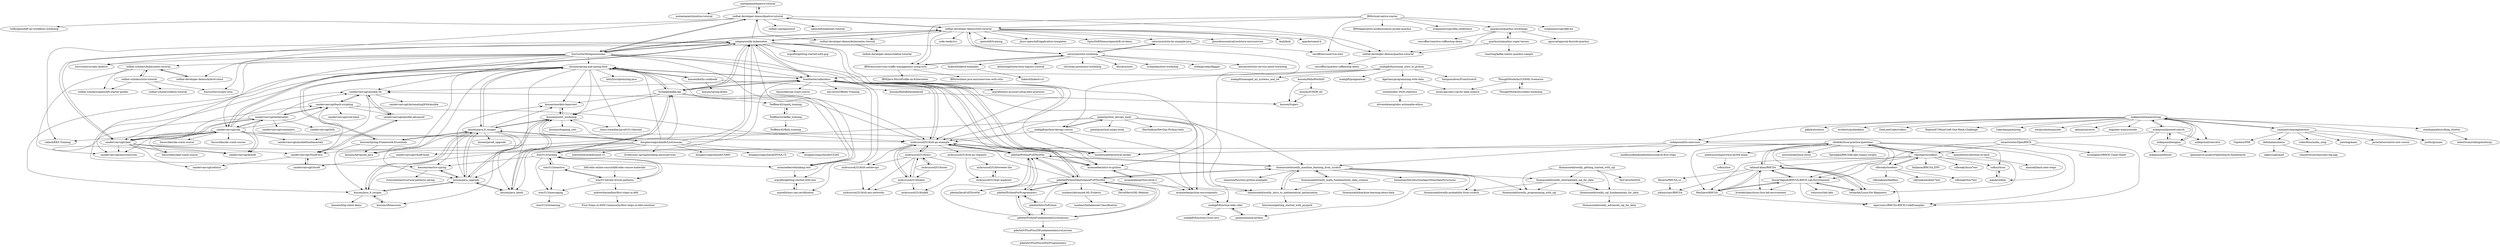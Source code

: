 digraph G {
"meteatamel/knative-tutorial" -> "redhat-developer-demos/knative-tutorial"
"meteatamel/knative-tutorial" -> "meteatamel/cloudrun-tutorial"
"redhat-developer-demos/istio-tutorial" -> "redhat-developer-demos/knative-tutorial"
"redhat-developer-demos/istio-tutorial" -> "OpenShiftDemos/openshift-cd-demo" ["e"=1]
"redhat-developer-demos/istio-tutorial" -> "redhat-developer-demos/quarkus-tutorial"
"redhat-developer-demos/istio-tutorial" -> "sebgoa/oreilly-kubernetes"
"redhat-developer-demos/istio-tutorial" -> "burrsutter/9stepsawesome"
"redhat-developer-demos/istio-tutorial" -> "saturnism/istio-by-example-java"
"redhat-developer-demos/istio-tutorial" -> "retroryan/istio-workshop"
"redhat-developer-demos/istio-tutorial" -> "jbossdemocentral/coolstore-microservice" ["e"=1]
"redhat-developer-demos/istio-tutorial" -> "redhat-developer-demos/kubernetes-tutorial"
"redhat-developer-demos/istio-tutorial" -> "kiali/kiali" ["e"=1]
"redhat-developer-demos/istio-tutorial" -> "IBM/microservices-traffic-management-using-istio"
"redhat-developer-demos/istio-tutorial" -> "apache/camel-k" ["e"=1]
"redhat-developer-demos/istio-tutorial" -> "code-ready/crc" ["e"=1]
"redhat-developer-demos/istio-tutorial" -> "openshift/training" ["e"=1]
"redhat-developer-demos/istio-tutorial" -> "jboss-openshift/application-templates" ["e"=1]
"razimantv/mazegenerator" -> "defndaines/meiro"
"razimantv/mazegenerator" -> "robertfoss/audio_shop" ["e"=1]
"razimantv/mazegenerator" -> "joewing/maze"
"razimantv/mazegenerator" -> "javierbyte/control-user-cursor" ["e"=1]
"razimantv/mazegenerator" -> "Gigoteur/PX8" ["e"=1]
"razimantv/mazegenerator" -> "jostbr/pymaze"
"razimantv/mazegenerator" -> "mikepound/mazesolving"
"mikepound/pwned-search" -> "mikepound/mazesolving"
"mikepound/pwned-search" -> "mikepound/tls-exercises"
"mikepound/pwned-search" -> "mikepound/enigma"
"mikepound/pwned-search" -> "mikepound/convolve"
"mikepound/pwned-search" -> "mikepound/feistel"
"noahgift/functional_intro_to_python" -> "brentlaster/safaridocs"
"noahgift/functional_intro_to_python" -> "noahgift/python-devops-course"
"noahgift/functional_intro_to_python" -> "bmtgoncalves/FromScratch"
"noahgift/functional_intro_to_python" -> "noahgift/managed_ml_systems_and_iot"
"noahgift/functional_intro_to_python" -> "noahgift/pragmaticai"
"noahgift/functional_intro_to_python" -> "dgerlanc/programming-with-data"
"mikepound/mazesolving" -> "mikepound/pwned-search"
"mikepound/mazesolving" -> "mikepound/enigma"
"mikepound/mazesolving" -> "razimantv/mazegenerator"
"mikepound/mazesolving" -> "mikepound/convolve"
"mikepound/mazesolving" -> "mikepound/tls-exercises"
"mikepound/mazesolving" -> "standupmaths/rolling_shutter"
"mikepound/mazesolving" -> "gkbrk/slowloris" ["e"=1]
"mikepound/mazesolving" -> "wroberts/pydaedalus"
"mikepound/mazesolving" -> "OneLoneCoder/videos" ["e"=1]
"mikepound/mazesolving" -> "Hopson97/MineCraft-One-Week-Challenge" ["e"=1]
"mikepound/mazesolving" -> "lukechampine/jsteg" ["e"=1]
"mikepound/mazesolving" -> "emojicode/emojicode" ["e"=1]
"mikepound/mazesolving" -> "openai/universe" ["e"=1]
"mikepound/mazesolving" -> "jostbr/pymaze"
"mikepound/mazesolving" -> "engineer-man/youtube" ["e"=1]
"redhat-developer-demos/knative-tutorial" -> "burrsutter/scripts-knative"
"redhat-developer-demos/knative-tutorial" -> "redhat-developer-demos/istio-tutorial"
"redhat-developer-demos/knative-tutorial" -> "redhat-developer-demos/quarkus-tutorial"
"redhat-developer-demos/knative-tutorial" -> "redhat-developer-demos/kubernetes-tutorial"
"redhat-developer-demos/knative-tutorial" -> "meteatamel/knative-tutorial"
"redhat-developer-demos/knative-tutorial" -> "redhat-cop/agnosticd" ["e"=1]
"redhat-developer-demos/knative-tutorial" -> "burrsutter/9stepsawesome"
"redhat-developer-demos/knative-tutorial" -> "openshift/pipelines-tutorial" ["e"=1]
"redhat-developer-demos/knative-tutorial" -> "willb/openshift-ml-workflows-workshop"
"mikepound/enigma" -> "mikepound/pwned-search"
"mikepound/enigma" -> "mikepound/mazesolving"
"mikepound/enigma" -> "mikepound/feistel"
"mikepound/enigma" -> "opensearch-project/OpenSearch-Dashboards" ["e"=1]
"chlebik/rhcsa-practice-questions" -> "rdbreak/rhcsa8env"
"chlebik/rhcsa-practice-questions" -> "iahmad-khan/RHCSA"
"chlebik/rhcsa-practice-questions" -> "AnwarYagoub/RHCSA-RHCE-Lab-Environment"
"chlebik/rhcsa-practice-questions" -> "techarkit/Linux-For-Beginners"
"chlebik/rhcsa-practice-questions" -> "jrandj/redhat"
"chlebik/rhcsa-practice-questions" -> "mateuszstompor/rhce-ex294-exam"
"chlebik/rhcsa-practice-questions" -> "RexDjere/RHCSA"
"chlebik/rhcsa-practice-questions" -> "morsonluke/linux-rhcsa"
"chlebik/rhcsa-practice-questions" -> "rdbreak/rhce8env"
"chlebik/rhcsa-practice-questions" -> "SpringEp/RHCSA8-labs-exams-scripts"
"chlebik/rhcsa-practice-questions" -> "ogavrisevs/RHCSA-RHCE-CodeExamples"
"chlebik/rhcsa-practice-questions" -> "soficx/rhcsa"
"chlebik/rhcsa-practice-questions" -> "sandervanvugt/rhce8-book"
"burrsutter/9stepsawesome" -> "redhat-developer-demos/knative-tutorial"
"burrsutter/9stepsawesome" -> "sebgoa/oreilly-kubernetes"
"burrsutter/9stepsawesome" -> "burrsutter/scripts-istio"
"burrsutter/9stepsawesome" -> "redhat-developer-demos/istio-tutorial"
"burrsutter/9stepsawesome" -> "redhat-scholars/kubernetes-tutorial"
"burrsutter/9stepsawesome" -> "sandervanvugt/cka"
"burrsutter/9stepsawesome" -> "sandervanvugt/ckad"
"burrsutter/9stepsawesome" -> "brentlaster/safaridocs"
"burrsutter/9stepsawesome" -> "sandervanvugt/ansible-3h"
"burrsutter/9stepsawesome" -> "nickrusso42518/slt-py-example"
"burrsutter/9stepsawesome" -> "looselytyped/practical-docker"
"burrsutter/9stepsawesome" -> "ariannedee/rethinking-rest"
"burrsutter/9stepsawesome" -> "burrsutter/scripts-knative"
"burrsutter/9stepsawesome" -> "sandervanvugt/kub4h"
"burrsutter/9stepsawesome" -> "kousen/spring-and-spring-boot"
"nickrusso42518/racc" -> "nickrusso42518/natm"
"nickrusso42518/racc" -> "nickrusso42518/mkfd"
"nickrusso42518/racc" -> "nickrusso42518/slt-py-example"
"nickrusso42518/racc" -> "nickrusso42518/slt-ans-networks"
"nickrusso42518/racc" -> "nickrusso42518/nots"
"nickrusso42518/racc" -> "nickrusso42518/slt-netdevops"
"sandervanvugt/rhce8" -> "sandervanvugt/rhce8-live"
"sandervanvugt/rhce8-live" -> "sandervanvugt/ansible-advanced"
"sandervanvugt/rhce8-live" -> "sandervanvugt/rhce8"
"sandervanvugt/rhce8-live" -> "sandervanvugt/selinux"
"mikepound/tls-exercises" -> "ianmiell/introduction-to-bash"
"mikepound/tls-exercises" -> "thomasnield/oreilly_machine_learning_from_scratch"
"mikepound/tls-exercises" -> "looselytyped/practical-docker"
"mikepound/tls-exercises" -> "madhusudhankonda/elasticsearch-first-steps"
"rdbreak/rhcsa8env" -> "rdbreak/rhce8env"
"rdbreak/rhcsa8env" -> "chlebik/rhcsa-practice-questions"
"rdbreak/rhcsa8env" -> "rdbreak/rhcsa7env"
"rdbreak/rhcsa8env" -> "soficx/rhcsa"
"rdbreak/rhcsa8env" -> "RexDjere/RHCSA"
"rdbreak/rhcsa8env" -> "iahmad-khan/RHCSA"
"rdbreak/rhcsa8env" -> "techarkit/Linux-For-Beginners"
"rdbreak/rhcsa8env" -> "AnwarYagoub/RHCSA-RHCE-Lab-Environment"
"rdbreak/rhcsa8env" -> "theJaxon/RHCSA_ENV"
"techarkit/Linux-For-Beginners" -> "iahmad-khan/RHCSA"
"techarkit/Linux-For-Beginners" -> "AnwarYagoub/RHCSA-RHCE-Lab-Environment"
"redhat-developer-demos/hybrid-cloud" -> "redhat-scholars/kubernetes-tutorial"
"redhat-scholars/kubernetes-tutorial" -> "redhat-developer-demos/hybrid-cloud"
"redhat-scholars/kubernetes-tutorial" -> "redhat-scholars/istio-tutorial"
"redhat-scholars/kubernetes-tutorial" -> "sandervanvugt/microservices"
"redhat-scholars/kubernetes-tutorial" -> "redhat-scholars/openshift-starter-guides"
"wmr513/reactive" -> "wmr513/event-driven-patterns"
"wmr513/reactive" -> "wmr513/caching"
"wmr513/reactive" -> "wmr513/messaging"
"thomasnield/oreilly_intro_to_mathematical_optimization" -> "htorrence/getting_started_with_pyspark"
"thomasnield/oreilly_intro_to_mathematical_optimization" -> "thomasnield/oreilly_machine_learning_from_scratch"
"retroryan/istio-workshop" -> "saturnism/istio-by-example-java"
"retroryan/istio-workshop" -> "srinandan/istio-workshop"
"retroryan/istio-workshop" -> "kelseyhightower/istio-ingress-tutorial" ["e"=1]
"retroryan/istio-workshop" -> "christian-posta/istio-workshop"
"retroryan/istio-workshop" -> "IBM/microservices-traffic-management-using-istio"
"retroryan/istio-workshop" -> "redhat-developer-demos/istio-tutorial"
"retroryan/istio-workshop" -> "doczhcn/istio" ["e"=1]
"retroryan/istio-workshop" -> "linkerd/linkerd-examples"
"retroryan/istio-workshop" -> "stefanprodan/flagger" ["e"=1]
"retroryan/istio-workshop" -> "leecalcote/istio-service-mesh-workshop"
"ariannedee/rethinking-rest" -> "arpcefxl/getting-started-with-aws"
"noahgift/python-devops-course" -> "paiml/python_devops_book"
"noahgift/python-devops-course" -> "ariannedee/python-environments"
"noahgift/python-devops-course" -> "looselytyped/practical-docker"
"noahgift/python-devops-course" -> "nickrusso42518/slt-py-example"
"douglascraigschmidt/LiveLessons" -> "kousen/java_8_recipes"
"douglascraigschmidt/LiveLessons" -> "douglascraigschmidt/POSA-15" ["e"=1]
"douglascraigschmidt/LiveLessons" -> "kousen/spring-and-spring-boot"
"douglascraigschmidt/LiveLessons" -> "douglascraigschmidt/CS282" ["e"=1]
"douglascraigschmidt/LiveLessons" -> "brentlaster/safaridocs"
"douglascraigschmidt/LiveLessons" -> "juleswhite/mobilecloud-15" ["e"=1]
"douglascraigschmidt/LiveLessons" -> "livelessons-spring/building-microservices" ["e"=1]
"douglascraigschmidt/LiveLessons" -> "sebgoa/oreilly-kubernetes"
"douglascraigschmidt/LiveLessons" -> "kousen/java_upgrade"
"douglascraigschmidt/LiveLessons" -> "kousen/java_9_recipes"
"douglascraigschmidt/LiveLessons" -> "kousen/junit5_workshop"
"douglascraigschmidt/LiveLessons" -> "douglascraigschmidt/CS891"
"douglascraigschmidt/LiveLessons" -> "wmr513/caching"
"douglascraigschmidt/LiveLessons" -> "SciSpike/kafka-lab"
"douglascraigschmidt/LiveLessons" -> "kousen/java_latest"
"kousen/java_8_recipes" -> "kousen/java_upgrade"
"kousen/java_8_recipes" -> "kousen/java_9_recipes"
"kousen/java_8_recipes" -> "kousen/cfboxscores"
"kousen/java_8_recipes" -> "kousen/junit5_workshop"
"kousen/java_8_recipes" -> "kousen/spring-and-spring-boot"
"kousen/java_8_recipes" -> "kousen/java8_upgrade"
"kousen/java_8_recipes" -> "kousen/Spring-Framework-Essentials"
"kousen/java_8_recipes" -> "kousen/Advanced_Java"
"kousen/java_8_recipes" -> "kousen/java_latest"
"kousen/java_8_recipes" -> "kousen/reactive-spring"
"kousen/java_8_recipes" -> "douglascraigschmidt/LiveLessons"
"kousen/java_8_recipes" -> "kousen/mockito-hamcrest"
"defndaines/meiro" -> "clojureverse/clojurians-log-app"
"defndaines/meiro" -> "oakes/Lightmod" ["e"=1]
"pdeitel/CPlusPlus20FundamentalsLiveLessons" -> "pdeitel/CPlusPlus20ForProgrammers"
"nickrusso42518/nots" -> "nickrusso42518/racc"
"nickrusso42518/nots" -> "nickrusso42518/natm"
"pdeitel/IntroToPython" -> "pdeitel/PythonForProgrammers"
"pdeitel/IntroToPython" -> "pdeitel/PythonFundamentalsLiveLessons"
"pdeitel/IntroToPython" -> "pdeitel/PythonDataScienceFullThrottle"
"IBM/microservices-traffic-management-using-istio" -> "IBM/resilient-java-microservices-with-istio"
"IBM/microservices-traffic-management-using-istio" -> "IBM/Java-MicroProfile-on-Kubernetes" ["e"=1]
"IBM/microservices-traffic-management-using-istio" -> "retroryan/istio-workshop"
"saturnism/istio-by-example-java" -> "retroryan/istio-workshop"
"saturnism/istio-by-example-java" -> "ewolff/microservice-istio" ["e"=1]
"ThoughtWorksInc/cd4ml-workshop" -> "ThoughtWorksInc/CD4ML-Scenarios"
"kousen/java_9_recipes" -> "kousen/cfboxscores"
"kousen/java_9_recipes" -> "kousen/java_8_recipes"
"kousen/java_9_recipes" -> "kousen/http-client-demo"
"kousen/java_9_recipes" -> "kousen/java_upgrade"
"pdeitel/PythonFullThrottle" -> "pdeitel/PythonDataScienceFullThrottle"
"pdeitel/PythonFullThrottle" -> "nickrusso42518/slt-py-example"
"pdeitel/PythonFullThrottle" -> "ariannedee/intro-to-python"
"pdeitel/PythonFullThrottle" -> "pdeitel/JavaFullThrottle"
"pdeitel/PythonFullThrottle" -> "pdeitel/PythonForProgrammers"
"pdeitel/PythonFullThrottle" -> "thomasnield/oreilly_machine_learning_from_scratch"
"sandervanvugt/cka" -> "sandervanvugt/ckad"
"sandervanvugt/cka" -> "sandervanvugt/kubernetes"
"sandervanvugt/cka" -> "sandervanvugt/ansible-3h"
"sandervanvugt/cka" -> "sandervanvugt/microservices"
"sandervanvugt/cka" -> "sebgoa/oreilly-kubernetes"
"sandervanvugt/cka" -> "sandervanvugt/bash-scripting"
"sandervanvugt/cka" -> "vallard/EKS-Training"
"sandervanvugt/cka" -> "bmuschko/cka-crash-course" ["e"=1]
"sandervanvugt/cka" -> "sandervanvugt/kub4h"
"sandervanvugt/cka" -> "nickrusso42518/slt-py-example"
"sandervanvugt/cka" -> "ariannedee/intro-to-python"
"sandervanvugt/cka" -> "sandervanvugt/ansiblefundamentals"
"sandervanvugt/cka" -> "bmuschko/cks-crash-course" ["e"=1]
"sandervanvugt/cka" -> "bmuschko/ckad-crash-course" ["e"=1]
"soficx/rhcsa" -> "jrandj/redhat"
"kousen/cfboxscores" -> "kousen/java_9_recipes"
"kousen/kotlin-cookbook" -> "kousen/spring-and-spring-boot"
"kousen/kotlin-cookbook" -> "kousen/HelloKotlinAndroid"
"kousen/kotlin-cookbook" -> "kousen/spring-kotlin"
"sebgoa/oreilly-kubernetes" -> "brentlaster/safaridocs"
"sebgoa/oreilly-kubernetes" -> "looselytyped/practical-docker"
"sebgoa/oreilly-kubernetes" -> "sandervanvugt/ckad"
"sebgoa/oreilly-kubernetes" -> "sandervanvugt/cka"
"sebgoa/oreilly-kubernetes" -> "arpcefxl/aws-account-setup-best-practices"
"sebgoa/oreilly-kubernetes" -> "SciSpike/kafka-lab"
"sebgoa/oreilly-kubernetes" -> "nickrusso42518/slt-py-example"
"sebgoa/oreilly-kubernetes" -> "burrsutter/9stepsawesome"
"sebgoa/oreilly-kubernetes" -> "ariannedee/rethinking-rest"
"sebgoa/oreilly-kubernetes" -> "wmr513/caching"
"sebgoa/oreilly-kubernetes" -> "redhat-developer-demos/istio-tutorial"
"sebgoa/oreilly-kubernetes" -> "ariannedee/intro-to-python"
"sebgoa/oreilly-kubernetes" -> "redhat-developer-demos/knative-tutorial"
"sebgoa/oreilly-kubernetes" -> "arpcefxl/getting-started-with-gcp"
"sebgoa/oreilly-kubernetes" -> "vallard/EKS-Training"
"texastwister/OpenRHCE" -> "rdbreak/rhcsa8env"
"texastwister/OpenRHCE" -> "AnwarYagoub/RHCSA-RHCE-Lab-Environment"
"texastwister/OpenRHCE" -> "ogavrisevs/RHCSA-RHCE-CodeExamples"
"texastwister/OpenRHCE" -> "mconigliaro/RHCE-Cheat-Sheet"
"thomasnield/oreilly_sql_fundamentals_for_data" -> "thomasnield/oreilly_intermediate_sql_for_data"
"thomasnield/oreilly_sql_fundamentals_for_data" -> "thomasnield/oreilly_advanced_sql_for_data" ["e"=1]
"sandervanvugt/ansible-3h" -> "sandervanvugt/ansible-advanced"
"sandervanvugt/ansible-3h" -> "sandervanvugt/ansiblefundamentals"
"sandervanvugt/ansible-3h" -> "sandervanvugt/bash-scripting"
"sandervanvugt/ansible-3h" -> "sandervanvugt/AutomatingWithAnsible"
"sandervanvugt/bash-scripting" -> "sandervanvugt/ansible-3h"
"sandervanvugt/bash-scripting" -> "sandervanvugt/ansible-advanced"
"sandervanvugt/bash-scripting" -> "sandervanvugt/kubernetes"
"sandervanvugt/bash-scripting" -> "sandervanvugt/rhce8-live"
"sandervanvugt/bash-scripting" -> "sandervanvugt/cool-bash"
"sandervanvugt/bash-scripting" -> "nickrusso42518/slt-py-example"
"pdeitel/PythonForProgrammers" -> "pdeitel/PythonFundamentalsLiveLessons"
"pdeitel/PythonForProgrammers" -> "pdeitel/PythonDataScienceFullThrottle"
"pdeitel/PythonForProgrammers" -> "pdeitel/PythonFullThrottle"
"pdeitel/PythonForProgrammers" -> "pdeitel/IntroToPython"
"kousen/Spring-Framework-Essentials" -> "kousen/spring-and-spring-boot"
"kousen/Spring-Framework-Essentials" -> "kousen/java_8_recipes"
"kousen/Spring-Framework-Essentials" -> "kousen/Advanced_Java"
"kousen/Spring-Framework-Essentials" -> "kousen/java_9_recipes"
"iahmad-khan/RHCSA" -> "AnwarYagoub/RHCSA-RHCE-Lab-Environment"
"iahmad-khan/RHCSA" -> "techarkit/Linux-For-Beginners"
"iahmad-khan/RHCSA" -> "RexDjere/RHCSA"
"iahmad-khan/RHCSA" -> "ogavrisevs/RHCSA-RHCE-CodeExamples"
"iahmad-khan/RHCSA" -> "fdicarlo/RHCSA_cs"
"iahmad-khan/RHCSA" -> "chlebik/rhcsa-practice-questions"
"iahmad-khan/RHCSA" -> "johnnystarr/RHCSA"
"iahmad-khan/RHCSA" -> "hvanderlaan/rhcsa-rhce-lab-environment"
"sandervanvugt/ckad" -> "sandervanvugt/cka"
"sandervanvugt/ckad" -> "sandervanvugt/kubernetes"
"sandervanvugt/ckad" -> "sandervanvugt/rhce8-live"
"sandervanvugt/ckad" -> "sandervanvugt/kub4h"
"sandervanvugt/ckad" -> "sebgoa/oreilly-kubernetes"
"sandervanvugt/ckad" -> "bmuschko/ckad-crash-course" ["e"=1]
"sandervanvugt/ckad" -> "sandervanvugt/microservices"
"sandervanvugt/ckad" -> "sandervanvugt/selinux"
"sandervanvugt/ckad" -> "sandervanvugt/bash-scripting"
"sandervanvugt/ckad" -> "looselytyped/practical-docker"
"thomasnield/oreilly_getting_started_with_sql" -> "thomasnield/oreilly_intermediate_sql_for_data"
"thomasnield/oreilly_getting_started_with_sql" -> "thomasnield/oreilly_programming_with_sql"
"thomasnield/oreilly_getting_started_with_sql" -> "TeoCalvo/teoSQL" ["e"=1]
"thomasnield/oreilly_getting_started_with_sql" -> "thomasnield/oreilly_sql_fundamentals_for_data"
"paiml/python_devops_book" -> "noahgift/python-devops-course"
"paiml/python_devops_book" -> "ariannedee/python-environments"
"paiml/python_devops_book" -> "paiml/practical-mlops-book" ["e"=1]
"paiml/python_devops_book" -> "thomasnield/oreilly_machine_learning_from_scratch"
"paiml/python_devops_book" -> "sandervanvugt/rhce8-live"
"paiml/python_devops_book" -> "nickrusso42518/slt-py-example"
"paiml/python_devops_book" -> "noahgift/function-bike-rider"
"paiml/python_devops_book" -> "HariSekhon/DevOps-Python-tools" ["e"=1]
"kousen/java_latest" -> "kousen/junit5_workshop"
"kousen/java_latest" -> "kousen/java_upgrade"
"wmr513/event-driven-patterns" -> "wmr513/reactive"
"wmr513/event-driven-patterns" -> "wmr513/caching"
"wmr513/event-driven-patterns" -> "wmr513/messaging"
"wmr513/event-driven-patterns" -> "andrewharmellaw/first-steps-in-ddd"
"kousen/mockito-hamcrest" -> "kousen/junit5_workshop"
"AnwarYagoub/RHCSA-RHCE-Lab-Environment" -> "iahmad-khan/RHCSA"
"AnwarYagoub/RHCSA-RHCE-Lab-Environment" -> "ogavrisevs/RHCSA-RHCE-CodeExamples"
"AnwarYagoub/RHCSA-RHCE-Lab-Environment" -> "hvanderlaan/rhcsa-rhce-lab-environment"
"AnwarYagoub/RHCSA-RHCE-Lab-Environment" -> "techarkit/Linux-For-Beginners"
"AnwarYagoub/RHCSA-RHCE-Lab-Environment" -> "vidurous/rhel-labs"
"AnwarYagoub/RHCSA-RHCE-Lab-Environment" -> "RexDjere/RHCSA"
"paiml/minimal-python" -> "noahgift/function-bike-rider"
"nickrusso42518/natm" -> "nickrusso42518/racc"
"nickrusso42518/natm" -> "nickrusso42518/slt-ans-networks"
"nickrusso42518/natm" -> "nickrusso42518/slt-py-example"
"nickrusso42518/natm" -> "nickrusso42518/mkfd"
"dgerlanc/programming-with-data" -> "zirmite/odsc-2020-statistics"
"dgerlanc/programming-with-data" -> "mona-kay/odsc-sql-for-data-science"
"kousen/junit5_workshop" -> "kousen/mockito-hamcrest"
"kousen/junit5_workshop" -> "kousen/java_upgrade"
"kousen/junit5_workshop" -> "kousen/java_latest"
"kousen/junit5_workshop" -> "kousen/java_8_recipes"
"kousen/junit5_workshop" -> "kousen/shopping_rest"
"kousen/junit5_workshop" -> "henri-tremblay/java91011beyond"
"thomasnield/oreilly_machine_learning_from_scratch" -> "thomasnield/oreilly_intro_to_mathematical_optimization"
"thomasnield/oreilly_machine_learning_from_scratch" -> "thomasnield/oreilly_math_fundamentals_data_science"
"thomasnield/oreilly_machine_learning_from_scratch" -> "thomasnield/oreilly_intermediate_sql_for_data"
"thomasnield/oreilly_machine_learning_from_scratch" -> "pdeitel/PythonDataScienceFullThrottle"
"thomasnield/oreilly_machine_learning_from_scratch" -> "shaunwa/function-python-examples"
"thomasnield/oreilly_machine_learning_from_scratch" -> "pdeitel/PythonFullThrottle"
"thomasnield/oreilly_machine_learning_from_scratch" -> "thomasnield/oreilly_programming_with_sql"
"thomasnield/oreilly_machine_learning_from_scratch" -> "thomasnield/oreilly-probability-from-scratch"
"thomasnield/oreilly_machine_learning_from_scratch" -> "heineman/IntroductionAlgorithmsDataStructures"
"thomasnield/oreilly_machine_learning_from_scratch" -> "paiml/minimal-python"
"kousen/spring-and-spring-boot" -> "kousen/Spring-Framework-Essentials"
"kousen/spring-and-spring-boot" -> "kousen/java_8_recipes"
"kousen/spring-and-spring-boot" -> "kousen/reactive-spring"
"kousen/spring-and-spring-boot" -> "kousen/java_upgrade"
"kousen/spring-and-spring-boot" -> "kousen/java_9_recipes"
"kousen/spring-and-spring-boot" -> "kousen/mockito-hamcrest"
"kousen/spring-and-spring-boot" -> "SciSpike/kafka-lab"
"kousen/spring-and-spring-boot" -> "kousen/kotlin-cookbook"
"kousen/spring-and-spring-boot" -> "brentlaster/safaridocs"
"kousen/spring-and-spring-boot" -> "kousen/Advanced_Java"
"kousen/spring-and-spring-boot" -> "henri-tremblay/java91011beyond"
"kousen/spring-and-spring-boot" -> "kousen/java_latest"
"kousen/spring-and-spring-boot" -> "kittylyst/optimizing-java"
"kousen/spring-and-spring-boot" -> "ariannedee/rethinking-rest"
"kousen/spring-and-spring-boot" -> "kousen/junit5_workshop"
"pdeitel/PythonFundamentalsLiveLessons" -> "pdeitel/PythonForProgrammers"
"pdeitel/PythonFundamentalsLiveLessons" -> "pdeitel/PythonDataScienceFullThrottle"
"pdeitel/PythonFundamentalsLiveLessons" -> "pdeitel/IntroToPython"
"pdeitel/PythonFundamentalsLiveLessons" -> "pdeitel/PythonFullThrottle"
"pdeitel/PythonFundamentalsLiveLessons" -> "pdeitel/CPlusPlus20FundamentalsLiveLessons"
"IBM/cloud-native-starter" -> "IBM/application-modernization-javaee-quarkus"
"IBM/cloud-native-starter" -> "eclipse/microprofile-conference"
"IBM/cloud-native-starter" -> "ewolff/microservice-istio" ["e"=1]
"IBM/cloud-native-starter" -> "quarkusio/quarkus-workshops"
"IBM/cloud-native-starter" -> "eclipse/microprofile-lra"
"IBM/cloud-native-starter" -> "redhat-developer-demos/istio-tutorial"
"IBM/cloud-native-starter" -> "IBM/microservices-traffic-management-using-istio"
"kousen/ICNDB_AS" -> "kousen/Supers"
"redhat-developer-demos/quarkus-tutorial" -> "cescoffier/quarkus-coffeeshop-demo"
"noahgift/function-bike-rider" -> "noahgift/functions-from-zero"
"noahgift/function-bike-rider" -> "paiml/minimal-python"
"pdeitel/CPlusPlus20ForProgrammers" -> "pdeitel/CPlusPlus20FundamentalsLiveLessons"
"nsadawi/Advanced-ML-Projects" -> "nsadawi/Imbalanced-Classification"
"ddd-edm-online-course/ddd-edm-course-materials" -> "wmr513/event-driven-patterns"
"pdeitel/PythonDataScienceFullThrottle" -> "pdeitel/PythonFullThrottle"
"pdeitel/PythonDataScienceFullThrottle" -> "thomasnield/oreilly_machine_learning_from_scratch"
"pdeitel/PythonDataScienceFullThrottle" -> "pdeitel/PythonFundamentalsLiveLessons"
"pdeitel/PythonDataScienceFullThrottle" -> "pdeitel/PythonForProgrammers"
"pdeitel/PythonDataScienceFullThrottle" -> "brentlaster/safaridocs"
"pdeitel/PythonDataScienceFullThrottle" -> "thomasnield/oreilly_intro_to_mathematical_optimization"
"pdeitel/PythonDataScienceFullThrottle" -> "nsadawi/Advanced-ML-Projects"
"pdeitel/PythonDataScienceFullThrottle" -> "nickrusso42518/slt-py-example"
"pdeitel/PythonDataScienceFullThrottle" -> "DavidMertz/ML-Webinar" ["e"=1]
"pdeitel/PythonDataScienceFullThrottle" -> "pdeitel/JavaFullThrottle"
"redhat-scholars/istio-tutorial" -> "redhat-scholars/kubernetes-tutorial"
"redhat-scholars/istio-tutorial" -> "redhat-scholars/tekton-tutorial"
"redhat-scholars/istio-tutorial" -> "burrsutter/scripts-istio"
"redhat-scholars/istio-tutorial" -> "redhat-scholars/openshift-starter-guides"
"SciSpike/kafka-lab" -> "wmr513/caching"
"SciSpike/kafka-lab" -> "kousen/mockito-hamcrest"
"SciSpike/kafka-lab" -> "brentlaster/safaridocs"
"SciSpike/kafka-lab" -> "kousen/spring-and-spring-boot"
"SciSpike/kafka-lab" -> "nickrusso42518/slt-py-example"
"SciSpike/kafka-lab" -> "sebgoa/oreilly-kubernetes"
"SciSpike/kafka-lab" -> "kousen/junit5_workshop"
"SciSpike/kafka-lab" -> "TedBear42/spark_training"
"RexDjere/RHCSA" -> "ogavrisevs/RHCSA-RHCE-CodeExamples"
"RexDjere/RHCSA" -> "iahmad-khan/RHCSA"
"RexDjere/RHCSA" -> "AnwarYagoub/RHCSA-RHCE-Lab-Environment"
"sandervanvugt/ansible-advanced" -> "sandervanvugt/ansible-3h"
"sandervanvugt/ansible-advanced" -> "sandervanvugt/rhce8-live"
"sandervanvugt/kubernetes" -> "sandervanvugt/ckad"
"sandervanvugt/kubernetes" -> "sandervanvugt/cka"
"sandervanvugt/kubernetes" -> "sandervanvugt/ansible-3h"
"sandervanvugt/kubernetes" -> "sandervanvugt/containers"
"sandervanvugt/kubernetes" -> "sandervanvugt/kub4h"
"sandervanvugt/kubernetes" -> "sandervanvugt/bash-scripting"
"sandervanvugt/kubernetes" -> "sandervanvugt/luth"
"sandervanvugt/kubernetes" -> "sandervanvugt/microservices"
"rdbreak/rhce8env" -> "rdbreak/rhcsa8env"
"rdbreak/rhce8env" -> "rdbreak/ansible27env"
"rdbreak/rhce8env" -> "rdbreak/rhce7env"
"rdbreak/rhce8env" -> "rdbreak/ansible8env"
"ThoughtWorksInc/CD4ML-Scenarios" -> "ThoughtWorksInc/cd4ml-workshop"
"ThoughtWorksInc/CD4ML-Scenarios" -> "mona-kay/odsc-sql-for-data-science"
"nickrusso42518/slt-py-example" -> "nickrusso42518/natm"
"nickrusso42518/slt-py-example" -> "nickrusso42518/racc"
"nickrusso42518/slt-py-example" -> "ariannedee/intro-to-python"
"nickrusso42518/slt-py-example" -> "sandervanvugt/ansible-3h"
"nickrusso42518/slt-py-example" -> "nickrusso42518/slt-py-requests"
"nickrusso42518/slt-py-example" -> "brentlaster/safaridocs"
"nickrusso42518/slt-py-example" -> "nickrusso42518/slt-netdevops"
"nickrusso42518/slt-py-example" -> "pdeitel/PythonFullThrottle"
"wmr513/caching" -> "wmr513/event-driven-patterns"
"wmr513/caching" -> "wmr513/reactive"
"wmr513/caching" -> "wmr513/messaging"
"wmr513/caching" -> "kousen/reactive-spring"
"wmr513/caching" -> "ariannedee/rethinking-rest"
"wmr513/caching" -> "SciSpike/kafka-lab"
"TedBear42/kafka_training" -> "TedBear42/spark_training"
"TedBear42/kafka_training" -> "TedBear42/flink_training"
"jrandj/redhat" -> "soficx/rhcsa"
"thomasnield/oreilly_intermediate_sql_for_data" -> "thomasnield/oreilly_programming_with_sql"
"thomasnield/oreilly_intermediate_sql_for_data" -> "thomasnield/oreilly_sql_fundamentals_for_data"
"thomasnield/oreilly_intermediate_sql_for_data" -> "thomasnield/oreilly-probability-from-scratch"
"TedBear42/spark_training" -> "TedBear42/kafka_training"
"ariannedee/intro-to-python" -> "nickrusso42518/slt-py-example"
"ariannedee/intro-to-python" -> "ariannedee/python-level-2"
"ariannedee/intro-to-python" -> "ariannedee/python-environments"
"arpcefxl/aws-saa-certification" -> "arpcefxl/getting-started-with-aws"
"andrewharmellaw/first-steps-in-ddd" -> "First-Steps-in-DDD-Community/first-steps-in-ddd-solutions"
"standupmaths/rolling_shutter" -> "alexd3rsan/rollingshutterpy"
"quarkusio/quarkus-workshops" -> "quarkusio/quarkus-super-heroes"
"quarkusio/quarkus-workshops" -> "redhat-developer-demos/quarkus-tutorial"
"quarkusio/quarkus-workshops" -> "agoncal/agoncal-fascicle-quarkus"
"quarkusio/quarkus-workshops" -> "cescoffier/reactive-coffeeshop-demo"
"quarkusio/quarkus-super-heroes" -> "quarkusio/quarkus-workshops"
"quarkusio/quarkus-super-heroes" -> "redhat-developer-demos/quarkus-tutorial"
"quarkusio/quarkus-super-heroes" -> "rmarting/kafka-clients-quarkus-sample"
"kousen/reactive-spring" -> "victorrentea/structural-patterns-spring"
"kousen/reactive-spring" -> "kousen/java_upgrade"
"fdicarlo/RHCSA_cs" -> "johnnystarr/RHCSA"
"brentlaster/safaridocs" -> "sebgoa/oreilly-kubernetes"
"brentlaster/safaridocs" -> "nickrusso42518/slt-py-example"
"brentlaster/safaridocs" -> "looselytyped/practical-docker"
"brentlaster/safaridocs" -> "sandervanvugt/ansible-3h"
"brentlaster/safaridocs" -> "ami-levin/OReilly-Training"
"brentlaster/safaridocs" -> "bmuschko/cje-crash-course"
"brentlaster/safaridocs" -> "pdeitel/PythonDataScienceFullThrottle"
"brentlaster/safaridocs" -> "SciSpike/kafka-lab"
"brentlaster/safaridocs" -> "thomasnield/oreilly_intro_to_mathematical_optimization"
"brentlaster/safaridocs" -> "pdeitel/PythonFullThrottle"
"brentlaster/safaridocs" -> "arpcefxl/aws-account-setup-best-practices"
"brentlaster/safaridocs" -> "arpcefxl/aws-saa-certification"
"brentlaster/safaridocs" -> "arpcefxl/getting-started-with-aws"
"brentlaster/safaridocs" -> "kousen/spring-and-spring-boot"
"brentlaster/safaridocs" -> "ariannedee/intro-to-python"
"thomasnield/oreilly_math_fundamentals_data_science" -> "thomasnield/oreilly_machine_learning_from_scratch"
"thomasnield/oreilly_math_fundamentals_data_science" -> "thomasnield/oreilly_intro_to_mathematical_optimization"
"thomasnield/oreilly_math_fundamentals_data_science" -> "thomasnield/machine-learning-demo-data"
"looselytyped/practical-docker" -> "brentlaster/safaridocs"
"redhat-developer-demos/kubernetes-tutorial" -> "redhat-developer-demos/hybrid-cloud"
"redhat-developer-demos/kubernetes-tutorial" -> "redhat-developer-demos/tekton-tutorial"
"linkerd/linkerd-examples" -> "linkerd/linkerd-viz"
"sandervanvugt/rhce8-book" -> "sandervanvugt/rhce8"
"arpcefxl/getting-started-with-aws" -> "arpcefxl/aws-saa-certification"
"ariannedee/python-level-2" -> "ariannedee/python-environments"
"ariannedee/python-level-2" -> "ariannedee/intro-to-python"
"ianmiell/introduction-to-bash" -> "ianmiell/bash-next-steps"
"ariannedee/python-environments" -> "noahgift/function-bike-rider"
"nickrusso42518/slt-netdevops" -> "nickrusso42518/slt-ans-networks"
"nickrusso42518/slt-py-requests" -> "nickrusso42518/tweeter-lite"
"nickrusso42518/slt-py-requests" -> "nickrusso42518/py-auphonic"
"nickrusso42518/tweeter-lite" -> "nickrusso42518/py-auphonic"
"mateuszstompor/rhce-ex294-exam" -> "soficx/rhce"
"wmr513/messaging" -> "wmr513/streaming"
"kousen/java_upgrade" -> "kousen/java_8_recipes"
"kousen/java_upgrade" -> "kousen/mockito-hamcrest"
"kousen/java_upgrade" -> "kousen/java_9_recipes"
"kousen/java_upgrade" -> "kousen/junit5_workshop"
"kousen/java_upgrade" -> "kousen/reactive-spring"
"kousen/java_upgrade" -> "kousen/java_latest"
"kousen/HelloWorldAS" -> "kousen/ICNDB_AS"
"kousen/HelloWorldAS" -> "kousen/Supers"
"zirmite/odsc-2020-statistics" -> "drivendataorg/odsc-actionable-ethics"
"kousen/HelloKotlinAndroid" -> "kousen/Supers"
"nickrusso42518/py-auphonic" -> "nickrusso42518/tweeter-lite"
"meteatamel/knative-tutorial" ["l"="-14.051,-2.623"]
"redhat-developer-demos/knative-tutorial" ["l"="-14.002,-2.619"]
"meteatamel/cloudrun-tutorial" ["l"="-14.087,-2.623"]
"redhat-developer-demos/istio-tutorial" ["l"="-13.995,-2.651"]
"OpenShiftDemos/openshift-cd-demo" ["l"="-13.051,-3.594"]
"redhat-developer-demos/quarkus-tutorial" ["l"="-14.039,-2.686"]
"sebgoa/oreilly-kubernetes" ["l"="-13.95,-2.553"]
"burrsutter/9stepsawesome" ["l"="-13.963,-2.574"]
"saturnism/istio-by-example-java" ["l"="-13.983,-2.703"]
"retroryan/istio-workshop" ["l"="-13.988,-2.73"]
"jbossdemocentral/coolstore-microservice" ["l"="-13.003,-3.581"]
"redhat-developer-demos/kubernetes-tutorial" ["l"="-13.974,-2.664"]
"kiali/kiali" ["l"="-10.785,0.075"]
"IBM/microservices-traffic-management-using-istio" ["l"="-14.02,-2.715"]
"apache/camel-k" ["l"="10.029,23.141"]
"code-ready/crc" ["l"="-13.139,-3.629"]
"openshift/training" ["l"="-13.063,-3.587"]
"jboss-openshift/application-templates" ["l"="-13.004,-3.563"]
"razimantv/mazegenerator" ["l"="-14.019,-2.118"]
"defndaines/meiro" ["l"="-14.051,-2.067"]
"robertfoss/audio_shop" ["l"="2.884,36.958"]
"joewing/maze" ["l"="-14.012,-2.084"]
"javierbyte/control-user-cursor" ["l"="13.53,-34.308"]
"Gigoteur/PX8" ["l"="-13.218,24.997"]
"jostbr/pymaze" ["l"="-14.022,-2.15"]
"mikepound/mazesolving" ["l"="-13.988,-2.174"]
"mikepound/pwned-search" ["l"="-13.966,-2.213"]
"mikepound/tls-exercises" ["l"="-13.972,-2.304"]
"mikepound/enigma" ["l"="-13.95,-2.186"]
"mikepound/convolve" ["l"="-13.955,-2.159"]
"mikepound/feistel" ["l"="-13.928,-2.206"]
"noahgift/functional_intro_to_python" ["l"="-14.057,-2.448"]
"brentlaster/safaridocs" ["l"="-13.936,-2.501"]
"noahgift/python-devops-course" ["l"="-14.01,-2.467"]
"bmtgoncalves/FromScratch" ["l"="-14.078,-2.418"]
"noahgift/managed_ml_systems_and_iot" ["l"="-14.083,-2.44"]
"noahgift/pragmaticai" ["l"="-14.099,-2.456"]
"dgerlanc/programming-with-data" ["l"="-14.126,-2.408"]
"standupmaths/rolling_shutter" ["l"="-13.962,-2.119"]
"gkbrk/slowloris" ["l"="-10.127,-43.325"]
"wroberts/pydaedalus" ["l"="-14.019,-2.182"]
"OneLoneCoder/videos" ["l"="-12.574,25.903"]
"Hopson97/MineCraft-One-Week-Challenge" ["l"="-12.525,26.009"]
"lukechampine/jsteg" ["l"="-10.011,-46.936"]
"emojicode/emojicode" ["l"="28.938,-19.367"]
"openai/universe" ["l"="24.874,35.838"]
"engineer-man/youtube" ["l"="29.34,-22.231"]
"burrsutter/scripts-knative" ["l"="-13.982,-2.603"]
"redhat-cop/agnosticd" ["l"="-13.074,-3.595"]
"openshift/pipelines-tutorial" ["l"="-12.975,-3.674"]
"willb/openshift-ml-workflows-workshop" ["l"="-14.026,-2.634"]
"opensearch-project/OpenSearch-Dashboards" ["l"="-7.316,3.601"]
"chlebik/rhcsa-practice-questions" ["l"="-14.36,-2.527"]
"rdbreak/rhcsa8env" ["l"="-14.395,-2.539"]
"iahmad-khan/RHCSA" ["l"="-14.382,-2.5"]
"AnwarYagoub/RHCSA-RHCE-Lab-Environment" ["l"="-14.4,-2.505"]
"techarkit/Linux-For-Beginners" ["l"="-14.388,-2.52"]
"jrandj/redhat" ["l"="-14.351,-2.557"]
"mateuszstompor/rhce-ex294-exam" ["l"="-14.329,-2.543"]
"RexDjere/RHCSA" ["l"="-14.379,-2.515"]
"morsonluke/linux-rhcsa" ["l"="-14.343,-2.505"]
"rdbreak/rhce8env" ["l"="-14.388,-2.566"]
"SpringEp/RHCSA8-labs-exams-scripts" ["l"="-14.335,-2.52"]
"ogavrisevs/RHCSA-RHCE-CodeExamples" ["l"="-14.403,-2.519"]
"soficx/rhcsa" ["l"="-14.368,-2.552"]
"sandervanvugt/rhce8-book" ["l"="-14.245,-2.521"]
"burrsutter/scripts-istio" ["l"="-13.931,-2.612"]
"redhat-scholars/kubernetes-tutorial" ["l"="-13.948,-2.628"]
"sandervanvugt/cka" ["l"="-13.98,-2.539"]
"sandervanvugt/ckad" ["l"="-13.999,-2.541"]
"sandervanvugt/ansible-3h" ["l"="-13.992,-2.517"]
"nickrusso42518/slt-py-example" ["l"="-13.954,-2.487"]
"looselytyped/practical-docker" ["l"="-13.971,-2.483"]
"ariannedee/rethinking-rest" ["l"="-13.911,-2.564"]
"sandervanvugt/kub4h" ["l"="-13.999,-2.563"]
"kousen/spring-and-spring-boot" ["l"="-13.857,-2.529"]
"nickrusso42518/racc" ["l"="-13.916,-2.463"]
"nickrusso42518/natm" ["l"="-13.929,-2.463"]
"nickrusso42518/mkfd" ["l"="-13.896,-2.461"]
"nickrusso42518/slt-ans-networks" ["l"="-13.908,-2.475"]
"nickrusso42518/nots" ["l"="-13.895,-2.445"]
"nickrusso42518/slt-netdevops" ["l"="-13.928,-2.479"]
"sandervanvugt/rhce8" ["l"="-14.129,-2.515"]
"sandervanvugt/rhce8-live" ["l"="-14.057,-2.509"]
"sandervanvugt/ansible-advanced" ["l"="-14.03,-2.513"]
"sandervanvugt/selinux" ["l"="-14.042,-2.532"]
"ianmiell/introduction-to-bash" ["l"="-13.963,-2.275"]
"thomasnield/oreilly_machine_learning_from_scratch" ["l"="-13.944,-2.382"]
"madhusudhankonda/elasticsearch-first-steps" ["l"="-13.996,-2.286"]
"rdbreak/rhcsa7env" ["l"="-14.423,-2.548"]
"theJaxon/RHCSA_ENV" ["l"="-14.416,-2.563"]
"redhat-developer-demos/hybrid-cloud" ["l"="-13.951,-2.654"]
"redhat-scholars/istio-tutorial" ["l"="-13.917,-2.648"]
"sandervanvugt/microservices" ["l"="-13.99,-2.576"]
"redhat-scholars/openshift-starter-guides" ["l"="-13.932,-2.66"]
"wmr513/reactive" ["l"="-13.865,-2.62"]
"wmr513/event-driven-patterns" ["l"="-13.849,-2.638"]
"wmr513/caching" ["l"="-13.877,-2.59"]
"wmr513/messaging" ["l"="-13.844,-2.62"]
"thomasnield/oreilly_intro_to_mathematical_optimization" ["l"="-13.927,-2.41"]
"htorrence/getting_started_with_pyspark" ["l"="-13.896,-2.389"]
"srinandan/istio-workshop" ["l"="-13.998,-2.769"]
"kelseyhightower/istio-ingress-tutorial" ["l"="-11.237,0.533"]
"christian-posta/istio-workshop" ["l"="-13.966,-2.771"]
"doczhcn/istio" ["l"="-9.045,2.589"]
"linkerd/linkerd-examples" ["l"="-13.984,-2.805"]
"stefanprodan/flagger" ["l"="-10.69,0.471"]
"leecalcote/istio-service-mesh-workshop" ["l"="-13.954,-2.747"]
"arpcefxl/getting-started-with-aws" ["l"="-13.92,-2.532"]
"paiml/python_devops_book" ["l"="-14.003,-2.445"]
"ariannedee/python-environments" ["l"="-13.988,-2.461"]
"douglascraigschmidt/LiveLessons" ["l"="-13.875,-2.54"]
"kousen/java_8_recipes" ["l"="-13.836,-2.524"]
"douglascraigschmidt/POSA-15" ["l"="48.3,0.06"]
"douglascraigschmidt/CS282" ["l"="48.291,0.027"]
"juleswhite/mobilecloud-15" ["l"="48.28,0.053"]
"livelessons-spring/building-microservices" ["l"="7.416,22.935"]
"kousen/java_upgrade" ["l"="-13.842,-2.539"]
"kousen/java_9_recipes" ["l"="-13.841,-2.505"]
"kousen/junit5_workshop" ["l"="-13.842,-2.552"]
"douglascraigschmidt/CS891" ["l"="-13.864,-2.575"]
"SciSpike/kafka-lab" ["l"="-13.896,-2.545"]
"kousen/java_latest" ["l"="-13.826,-2.543"]
"kousen/cfboxscores" ["l"="-13.818,-2.492"]
"kousen/java8_upgrade" ["l"="-13.834,-2.485"]
"kousen/Spring-Framework-Essentials" ["l"="-13.821,-2.509"]
"kousen/Advanced_Java" ["l"="-13.81,-2.525"]
"kousen/reactive-spring" ["l"="-13.838,-2.567"]
"kousen/mockito-hamcrest" ["l"="-13.859,-2.552"]
"clojureverse/clojurians-log-app" ["l"="-14.065,-2.037"]
"oakes/Lightmod" ["l"="-8.026,14.695"]
"pdeitel/CPlusPlus20FundamentalsLiveLessons" ["l"="-14.035,-2.364"]
"pdeitel/CPlusPlus20ForProgrammers" ["l"="-14.054,-2.345"]
"pdeitel/IntroToPython" ["l"="-13.987,-2.382"]
"pdeitel/PythonForProgrammers" ["l"="-13.972,-2.41"]
"pdeitel/PythonFundamentalsLiveLessons" ["l"="-13.994,-2.402"]
"pdeitel/PythonDataScienceFullThrottle" ["l"="-13.952,-2.425"]
"IBM/resilient-java-microservices-with-istio" ["l"="-14.031,-2.754"]
"IBM/Java-MicroProfile-on-Kubernetes" ["l"="7.412,23.111"]
"ewolff/microservice-istio" ["l"="7.448,23.078"]
"ThoughtWorksInc/cd4ml-workshop" ["l"="-14.224,-2.349"]
"ThoughtWorksInc/CD4ML-Scenarios" ["l"="-14.201,-2.364"]
"kousen/http-client-demo" ["l"="-13.821,-2.475"]
"pdeitel/PythonFullThrottle" ["l"="-13.959,-2.443"]
"ariannedee/intro-to-python" ["l"="-13.97,-2.499"]
"pdeitel/JavaFullThrottle" ["l"="-13.975,-2.433"]
"sandervanvugt/kubernetes" ["l"="-14.016,-2.548"]
"sandervanvugt/bash-scripting" ["l"="-14.014,-2.519"]
"vallard/EKS-Training" ["l"="-13.978,-2.56"]
"bmuschko/cka-crash-course" ["l"="-10.654,0.764"]
"sandervanvugt/ansiblefundamentals" ["l"="-13.974,-2.519"]
"bmuschko/cks-crash-course" ["l"="-10.623,0.795"]
"bmuschko/ckad-crash-course" ["l"="-10.639,0.708"]
"kousen/kotlin-cookbook" ["l"="-13.788,-2.512"]
"kousen/HelloKotlinAndroid" ["l"="-13.739,-2.508"]
"kousen/spring-kotlin" ["l"="-13.76,-2.499"]
"arpcefxl/aws-account-setup-best-practices" ["l"="-13.943,-2.527"]
"arpcefxl/getting-started-with-gcp" ["l"="-13.931,-2.582"]
"texastwister/OpenRHCE" ["l"="-14.435,-2.519"]
"mconigliaro/RHCE-Cheat-Sheet" ["l"="-14.467,-2.516"]
"thomasnield/oreilly_sql_fundamentals_for_data" ["l"="-13.899,-2.301"]
"thomasnield/oreilly_intermediate_sql_for_data" ["l"="-13.911,-2.326"]
"thomasnield/oreilly_advanced_sql_for_data" ["l"="23.302,30.254"]
"sandervanvugt/AutomatingWithAnsible" ["l"="-14.011,-2.5"]
"sandervanvugt/cool-bash" ["l"="-14.043,-2.499"]
"fdicarlo/RHCSA_cs" ["l"="-14.371,-2.471"]
"johnnystarr/RHCSA" ["l"="-14.386,-2.475"]
"hvanderlaan/rhcsa-rhce-lab-environment" ["l"="-14.402,-2.483"]
"thomasnield/oreilly_getting_started_with_sql" ["l"="-13.879,-2.314"]
"thomasnield/oreilly_programming_with_sql" ["l"="-13.907,-2.345"]
"TeoCalvo/teoSQL" ["l"="10.441,-44.501"]
"paiml/practical-mlops-book" ["l"="23.884,30.247"]
"noahgift/function-bike-rider" ["l"="-13.984,-2.42"]
"HariSekhon/DevOps-Python-tools" ["l"="-8.016,0.707"]
"andrewharmellaw/first-steps-in-ddd" ["l"="-13.809,-2.67"]
"vidurous/rhel-labs" ["l"="-14.423,-2.487"]
"paiml/minimal-python" ["l"="-13.97,-2.39"]
"zirmite/odsc-2020-statistics" ["l"="-14.141,-2.388"]
"mona-kay/odsc-sql-for-data-science" ["l"="-14.166,-2.385"]
"kousen/shopping_rest" ["l"="-13.801,-2.57"]
"henri-tremblay/java91011beyond" ["l"="-13.82,-2.559"]
"thomasnield/oreilly_math_fundamentals_data_science" ["l"="-13.916,-2.374"]
"shaunwa/function-python-examples" ["l"="-13.944,-2.35"]
"thomasnield/oreilly-probability-from-scratch" ["l"="-13.927,-2.349"]
"heineman/IntroductionAlgorithmsDataStructures" ["l"="-13.963,-2.35"]
"kittylyst/optimizing-java" ["l"="-13.792,-2.545"]
"IBM/cloud-native-starter" ["l"="-14.077,-2.695"]
"IBM/application-modernization-javaee-quarkus" ["l"="-14.111,-2.718"]
"eclipse/microprofile-conference" ["l"="-14.107,-2.678"]
"quarkusio/quarkus-workshops" ["l"="-14.083,-2.73"]
"eclipse/microprofile-lra" ["l"="-14.121,-2.698"]
"kousen/ICNDB_AS" ["l"="-13.683,-2.495"]
"kousen/Supers" ["l"="-13.703,-2.505"]
"cescoffier/quarkus-coffeeshop-demo" ["l"="-14.051,-2.71"]
"noahgift/functions-from-zero" ["l"="-13.962,-2.402"]
"nsadawi/Advanced-ML-Projects" ["l"="-13.903,-2.405"]
"nsadawi/Imbalanced-Classification" ["l"="-13.871,-2.393"]
"ddd-edm-online-course/ddd-edm-course-materials" ["l"="-13.836,-2.68"]
"DavidMertz/ML-Webinar" ["l"="23.332,30.194"]
"redhat-scholars/tekton-tutorial" ["l"="-13.897,-2.682"]
"TedBear42/spark_training" ["l"="-13.832,-2.596"]
"sandervanvugt/containers" ["l"="-14.053,-2.552"]
"sandervanvugt/luth" ["l"="-14.043,-2.567"]
"rdbreak/ansible27env" ["l"="-14.396,-2.59"]
"rdbreak/rhce7env" ["l"="-14.407,-2.583"]
"rdbreak/ansible8env" ["l"="-14.382,-2.59"]
"nickrusso42518/slt-py-requests" ["l"="-13.917,-2.443"]
"TedBear42/kafka_training" ["l"="-13.804,-2.612"]
"TedBear42/flink_training" ["l"="-13.777,-2.624"]
"ariannedee/python-level-2" ["l"="-13.991,-2.485"]
"arpcefxl/aws-saa-certification" ["l"="-13.911,-2.516"]
"First-Steps-in-DDD-Community/first-steps-in-ddd-solutions" ["l"="-13.789,-2.688"]
"alexd3rsan/rollingshutterpy" ["l"="-13.946,-2.092"]
"quarkusio/quarkus-super-heroes" ["l"="-14.063,-2.738"]
"agoncal/agoncal-fascicle-quarkus" ["l"="-14.111,-2.747"]
"cescoffier/reactive-coffeeshop-demo" ["l"="-14.099,-2.765"]
"rmarting/kafka-clients-quarkus-sample" ["l"="-14.07,-2.765"]
"victorrentea/structural-patterns-spring" ["l"="-13.81,-2.587"]
"ami-levin/OReilly-Training" ["l"="-13.892,-2.489"]
"bmuschko/cje-crash-course" ["l"="-13.911,-2.495"]
"thomasnield/machine-learning-demo-data" ["l"="-13.883,-2.358"]
"redhat-developer-demos/tekton-tutorial" ["l"="-13.958,-2.686"]
"linkerd/linkerd-viz" ["l"="-13.983,-2.841"]
"ianmiell/bash-next-steps" ["l"="-13.95,-2.261"]
"nickrusso42518/tweeter-lite" ["l"="-13.888,-2.427"]
"nickrusso42518/py-auphonic" ["l"="-13.901,-2.425"]
"soficx/rhce" ["l"="-14.313,-2.556"]
"wmr513/streaming" ["l"="-13.818,-2.639"]
"kousen/HelloWorldAS" ["l"="-13.678,-2.511"]
"drivendataorg/odsc-actionable-ethics" ["l"="-14.15,-2.37"]
}